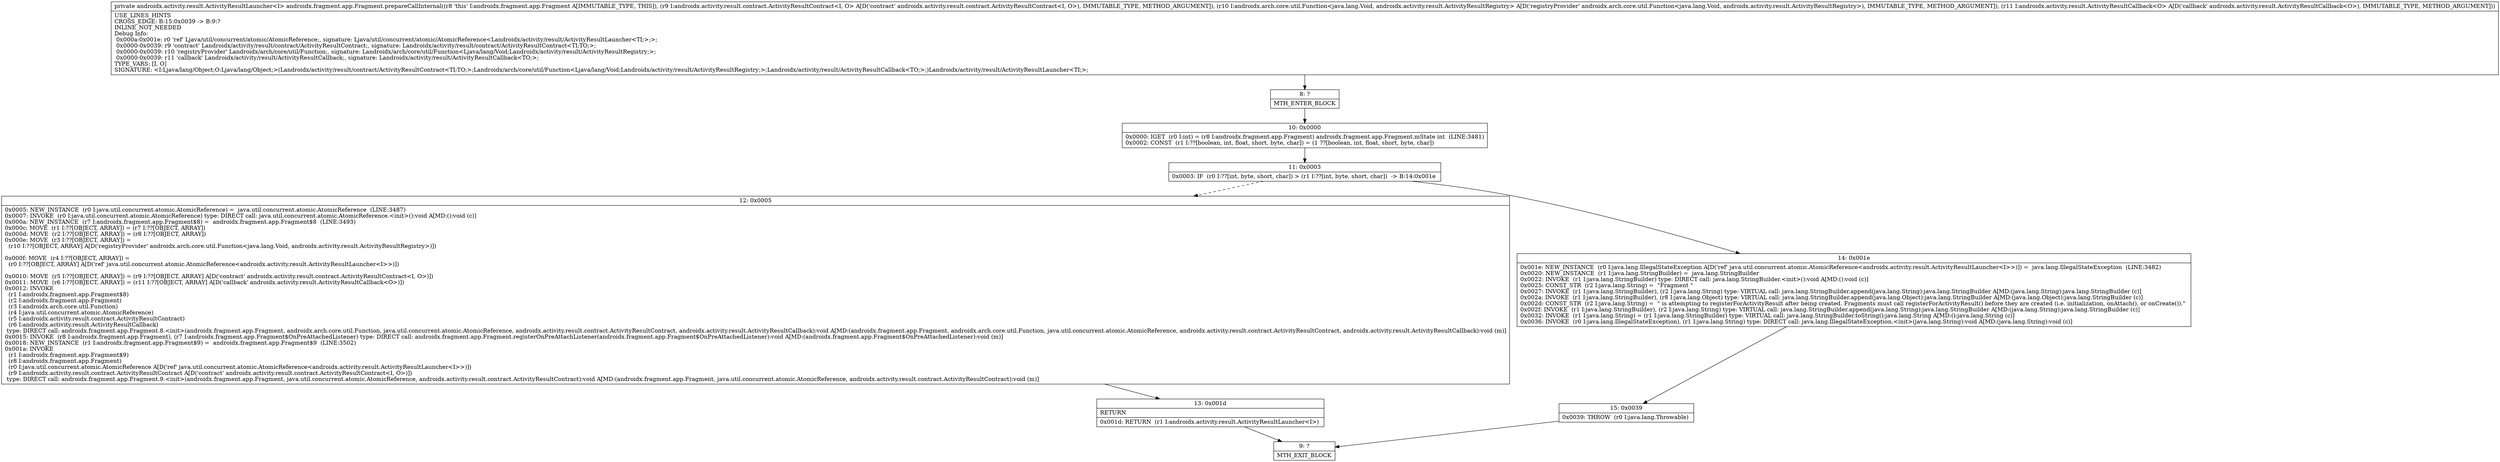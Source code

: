 digraph "CFG forandroidx.fragment.app.Fragment.prepareCallInternal(Landroidx\/activity\/result\/contract\/ActivityResultContract;Landroidx\/arch\/core\/util\/Function;Landroidx\/activity\/result\/ActivityResultCallback;)Landroidx\/activity\/result\/ActivityResultLauncher;" {
Node_8 [shape=record,label="{8\:\ ?|MTH_ENTER_BLOCK\l}"];
Node_10 [shape=record,label="{10\:\ 0x0000|0x0000: IGET  (r0 I:int) = (r8 I:androidx.fragment.app.Fragment) androidx.fragment.app.Fragment.mState int  (LINE:3481)\l0x0002: CONST  (r1 I:??[boolean, int, float, short, byte, char]) = (1 ??[boolean, int, float, short, byte, char]) \l}"];
Node_11 [shape=record,label="{11\:\ 0x0003|0x0003: IF  (r0 I:??[int, byte, short, char]) \> (r1 I:??[int, byte, short, char])  \-\> B:14:0x001e \l}"];
Node_12 [shape=record,label="{12\:\ 0x0005|0x0005: NEW_INSTANCE  (r0 I:java.util.concurrent.atomic.AtomicReference) =  java.util.concurrent.atomic.AtomicReference  (LINE:3487)\l0x0007: INVOKE  (r0 I:java.util.concurrent.atomic.AtomicReference) type: DIRECT call: java.util.concurrent.atomic.AtomicReference.\<init\>():void A[MD:():void (c)]\l0x000a: NEW_INSTANCE  (r7 I:androidx.fragment.app.Fragment$8) =  androidx.fragment.app.Fragment$8  (LINE:3493)\l0x000c: MOVE  (r1 I:??[OBJECT, ARRAY]) = (r7 I:??[OBJECT, ARRAY]) \l0x000d: MOVE  (r2 I:??[OBJECT, ARRAY]) = (r8 I:??[OBJECT, ARRAY]) \l0x000e: MOVE  (r3 I:??[OBJECT, ARRAY]) = \l  (r10 I:??[OBJECT, ARRAY] A[D('registryProvider' androidx.arch.core.util.Function\<java.lang.Void, androidx.activity.result.ActivityResultRegistry\>)])\l \l0x000f: MOVE  (r4 I:??[OBJECT, ARRAY]) = \l  (r0 I:??[OBJECT, ARRAY] A[D('ref' java.util.concurrent.atomic.AtomicReference\<androidx.activity.result.ActivityResultLauncher\<I\>\>)])\l \l0x0010: MOVE  (r5 I:??[OBJECT, ARRAY]) = (r9 I:??[OBJECT, ARRAY] A[D('contract' androidx.activity.result.contract.ActivityResultContract\<I, O\>)]) \l0x0011: MOVE  (r6 I:??[OBJECT, ARRAY]) = (r11 I:??[OBJECT, ARRAY] A[D('callback' androidx.activity.result.ActivityResultCallback\<O\>)]) \l0x0012: INVOKE  \l  (r1 I:androidx.fragment.app.Fragment$8)\l  (r2 I:androidx.fragment.app.Fragment)\l  (r3 I:androidx.arch.core.util.Function)\l  (r4 I:java.util.concurrent.atomic.AtomicReference)\l  (r5 I:androidx.activity.result.contract.ActivityResultContract)\l  (r6 I:androidx.activity.result.ActivityResultCallback)\l type: DIRECT call: androidx.fragment.app.Fragment.8.\<init\>(androidx.fragment.app.Fragment, androidx.arch.core.util.Function, java.util.concurrent.atomic.AtomicReference, androidx.activity.result.contract.ActivityResultContract, androidx.activity.result.ActivityResultCallback):void A[MD:(androidx.fragment.app.Fragment, androidx.arch.core.util.Function, java.util.concurrent.atomic.AtomicReference, androidx.activity.result.contract.ActivityResultContract, androidx.activity.result.ActivityResultCallback):void (m)]\l0x0015: INVOKE  (r8 I:androidx.fragment.app.Fragment), (r7 I:androidx.fragment.app.Fragment$OnPreAttachedListener) type: DIRECT call: androidx.fragment.app.Fragment.registerOnPreAttachListener(androidx.fragment.app.Fragment$OnPreAttachedListener):void A[MD:(androidx.fragment.app.Fragment$OnPreAttachedListener):void (m)]\l0x0018: NEW_INSTANCE  (r1 I:androidx.fragment.app.Fragment$9) =  androidx.fragment.app.Fragment$9  (LINE:3502)\l0x001a: INVOKE  \l  (r1 I:androidx.fragment.app.Fragment$9)\l  (r8 I:androidx.fragment.app.Fragment)\l  (r0 I:java.util.concurrent.atomic.AtomicReference A[D('ref' java.util.concurrent.atomic.AtomicReference\<androidx.activity.result.ActivityResultLauncher\<I\>\>)])\l  (r9 I:androidx.activity.result.contract.ActivityResultContract A[D('contract' androidx.activity.result.contract.ActivityResultContract\<I, O\>)])\l type: DIRECT call: androidx.fragment.app.Fragment.9.\<init\>(androidx.fragment.app.Fragment, java.util.concurrent.atomic.AtomicReference, androidx.activity.result.contract.ActivityResultContract):void A[MD:(androidx.fragment.app.Fragment, java.util.concurrent.atomic.AtomicReference, androidx.activity.result.contract.ActivityResultContract):void (m)]\l}"];
Node_13 [shape=record,label="{13\:\ 0x001d|RETURN\l|0x001d: RETURN  (r1 I:androidx.activity.result.ActivityResultLauncher\<I\>) \l}"];
Node_9 [shape=record,label="{9\:\ ?|MTH_EXIT_BLOCK\l}"];
Node_14 [shape=record,label="{14\:\ 0x001e|0x001e: NEW_INSTANCE  (r0 I:java.lang.IllegalStateException A[D('ref' java.util.concurrent.atomic.AtomicReference\<androidx.activity.result.ActivityResultLauncher\<I\>\>)]) =  java.lang.IllegalStateException  (LINE:3482)\l0x0020: NEW_INSTANCE  (r1 I:java.lang.StringBuilder) =  java.lang.StringBuilder \l0x0022: INVOKE  (r1 I:java.lang.StringBuilder) type: DIRECT call: java.lang.StringBuilder.\<init\>():void A[MD:():void (c)]\l0x0025: CONST_STR  (r2 I:java.lang.String) =  \"Fragment \" \l0x0027: INVOKE  (r1 I:java.lang.StringBuilder), (r2 I:java.lang.String) type: VIRTUAL call: java.lang.StringBuilder.append(java.lang.String):java.lang.StringBuilder A[MD:(java.lang.String):java.lang.StringBuilder (c)]\l0x002a: INVOKE  (r1 I:java.lang.StringBuilder), (r8 I:java.lang.Object) type: VIRTUAL call: java.lang.StringBuilder.append(java.lang.Object):java.lang.StringBuilder A[MD:(java.lang.Object):java.lang.StringBuilder (c)]\l0x002d: CONST_STR  (r2 I:java.lang.String) =  \" is attempting to registerForActivityResult after being created. Fragments must call registerForActivityResult() before they are created (i.e. initialization, onAttach(), or onCreate()).\" \l0x002f: INVOKE  (r1 I:java.lang.StringBuilder), (r2 I:java.lang.String) type: VIRTUAL call: java.lang.StringBuilder.append(java.lang.String):java.lang.StringBuilder A[MD:(java.lang.String):java.lang.StringBuilder (c)]\l0x0032: INVOKE  (r1 I:java.lang.String) = (r1 I:java.lang.StringBuilder) type: VIRTUAL call: java.lang.StringBuilder.toString():java.lang.String A[MD:():java.lang.String (c)]\l0x0036: INVOKE  (r0 I:java.lang.IllegalStateException), (r1 I:java.lang.String) type: DIRECT call: java.lang.IllegalStateException.\<init\>(java.lang.String):void A[MD:(java.lang.String):void (c)]\l}"];
Node_15 [shape=record,label="{15\:\ 0x0039|0x0039: THROW  (r0 I:java.lang.Throwable) \l}"];
MethodNode[shape=record,label="{private androidx.activity.result.ActivityResultLauncher\<I\> androidx.fragment.app.Fragment.prepareCallInternal((r8 'this' I:androidx.fragment.app.Fragment A[IMMUTABLE_TYPE, THIS]), (r9 I:androidx.activity.result.contract.ActivityResultContract\<I, O\> A[D('contract' androidx.activity.result.contract.ActivityResultContract\<I, O\>), IMMUTABLE_TYPE, METHOD_ARGUMENT]), (r10 I:androidx.arch.core.util.Function\<java.lang.Void, androidx.activity.result.ActivityResultRegistry\> A[D('registryProvider' androidx.arch.core.util.Function\<java.lang.Void, androidx.activity.result.ActivityResultRegistry\>), IMMUTABLE_TYPE, METHOD_ARGUMENT]), (r11 I:androidx.activity.result.ActivityResultCallback\<O\> A[D('callback' androidx.activity.result.ActivityResultCallback\<O\>), IMMUTABLE_TYPE, METHOD_ARGUMENT]))  | USE_LINES_HINTS\lCROSS_EDGE: B:15:0x0039 \-\> B:9:?\lINLINE_NOT_NEEDED\lDebug Info:\l  0x000a\-0x001e: r0 'ref' Ljava\/util\/concurrent\/atomic\/AtomicReference;, signature: Ljava\/util\/concurrent\/atomic\/AtomicReference\<Landroidx\/activity\/result\/ActivityResultLauncher\<TI;\>;\>;\l  0x0000\-0x0039: r9 'contract' Landroidx\/activity\/result\/contract\/ActivityResultContract;, signature: Landroidx\/activity\/result\/contract\/ActivityResultContract\<TI;TO;\>;\l  0x0000\-0x0039: r10 'registryProvider' Landroidx\/arch\/core\/util\/Function;, signature: Landroidx\/arch\/core\/util\/Function\<Ljava\/lang\/Void;Landroidx\/activity\/result\/ActivityResultRegistry;\>;\l  0x0000\-0x0039: r11 'callback' Landroidx\/activity\/result\/ActivityResultCallback;, signature: Landroidx\/activity\/result\/ActivityResultCallback\<TO;\>;\lTYPE_VARS: [I, O]\lSIGNATURE: \<I:Ljava\/lang\/Object;O:Ljava\/lang\/Object;\>(Landroidx\/activity\/result\/contract\/ActivityResultContract\<TI;TO;\>;Landroidx\/arch\/core\/util\/Function\<Ljava\/lang\/Void;Landroidx\/activity\/result\/ActivityResultRegistry;\>;Landroidx\/activity\/result\/ActivityResultCallback\<TO;\>;)Landroidx\/activity\/result\/ActivityResultLauncher\<TI;\>;\l}"];
MethodNode -> Node_8;Node_8 -> Node_10;
Node_10 -> Node_11;
Node_11 -> Node_12[style=dashed];
Node_11 -> Node_14;
Node_12 -> Node_13;
Node_13 -> Node_9;
Node_14 -> Node_15;
Node_15 -> Node_9;
}

